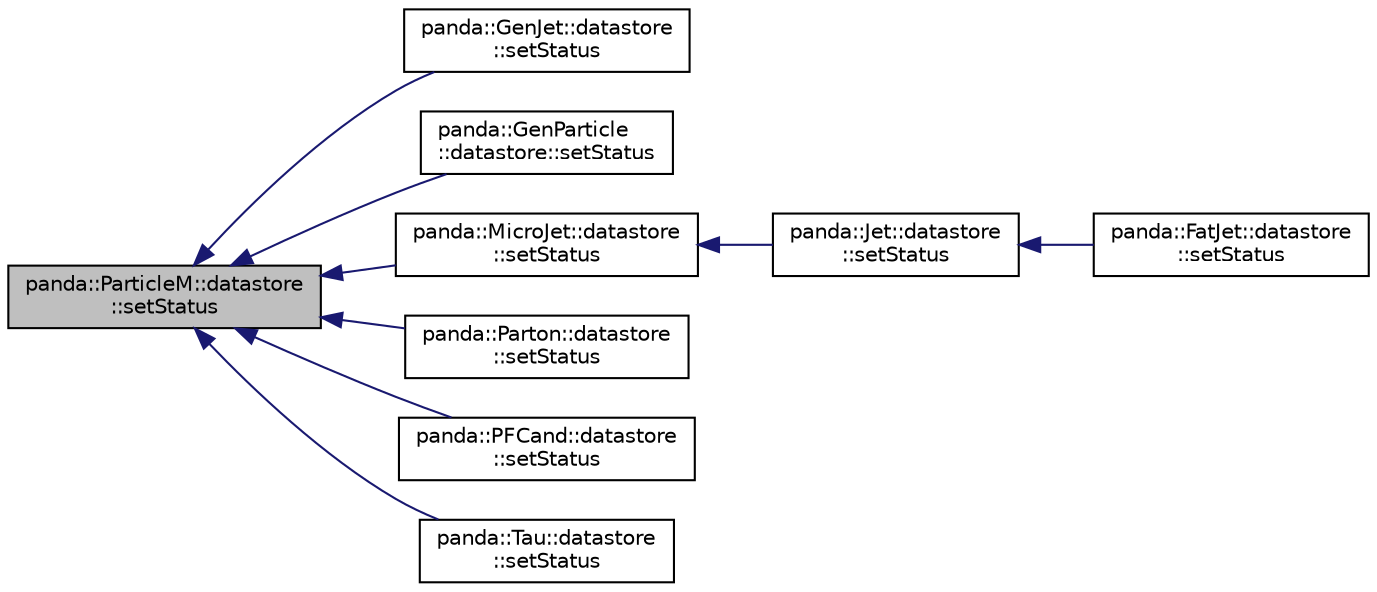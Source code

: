 digraph "panda::ParticleM::datastore::setStatus"
{
 // INTERACTIVE_SVG=YES
  edge [fontname="Helvetica",fontsize="10",labelfontname="Helvetica",labelfontsize="10"];
  node [fontname="Helvetica",fontsize="10",shape=record];
  rankdir="LR";
  Node1 [label="panda::ParticleM::datastore\l::setStatus",height=0.2,width=0.4,color="black", fillcolor="grey75", style="filled" fontcolor="black"];
  Node1 -> Node2 [dir="back",color="midnightblue",fontsize="10",style="solid"];
  Node2 [label="panda::GenJet::datastore\l::setStatus",height=0.2,width=0.4,color="black", fillcolor="white", style="filled",URL="$structpanda_1_1GenJet_1_1datastore.html#aaa931cc0154e6f5ea388b2f7a4af9e0d"];
  Node1 -> Node3 [dir="back",color="midnightblue",fontsize="10",style="solid"];
  Node3 [label="panda::GenParticle\l::datastore::setStatus",height=0.2,width=0.4,color="black", fillcolor="white", style="filled",URL="$structpanda_1_1GenParticle_1_1datastore.html#af4a81573086cec8347898f63934d211b"];
  Node1 -> Node4 [dir="back",color="midnightblue",fontsize="10",style="solid"];
  Node4 [label="panda::MicroJet::datastore\l::setStatus",height=0.2,width=0.4,color="black", fillcolor="white", style="filled",URL="$structpanda_1_1MicroJet_1_1datastore.html#a8aec69bb1d854895f3dad5172029dc2a"];
  Node4 -> Node5 [dir="back",color="midnightblue",fontsize="10",style="solid"];
  Node5 [label="panda::Jet::datastore\l::setStatus",height=0.2,width=0.4,color="black", fillcolor="white", style="filled",URL="$structpanda_1_1Jet_1_1datastore.html#a9317137a3acc4f41b0c6f349f36176cc"];
  Node5 -> Node6 [dir="back",color="midnightblue",fontsize="10",style="solid"];
  Node6 [label="panda::FatJet::datastore\l::setStatus",height=0.2,width=0.4,color="black", fillcolor="white", style="filled",URL="$structpanda_1_1FatJet_1_1datastore.html#ac4d87a9cea0a3499af6a215bbdc2c2bb"];
  Node1 -> Node7 [dir="back",color="midnightblue",fontsize="10",style="solid"];
  Node7 [label="panda::Parton::datastore\l::setStatus",height=0.2,width=0.4,color="black", fillcolor="white", style="filled",URL="$structpanda_1_1Parton_1_1datastore.html#a0b7c6f4f616b32fc2dfcae95cc4c508d"];
  Node1 -> Node8 [dir="back",color="midnightblue",fontsize="10",style="solid"];
  Node8 [label="panda::PFCand::datastore\l::setStatus",height=0.2,width=0.4,color="black", fillcolor="white", style="filled",URL="$structpanda_1_1PFCand_1_1datastore.html#a8f5d07116cd43d93bc55fb1aefab461b"];
  Node1 -> Node9 [dir="back",color="midnightblue",fontsize="10",style="solid"];
  Node9 [label="panda::Tau::datastore\l::setStatus",height=0.2,width=0.4,color="black", fillcolor="white", style="filled",URL="$structpanda_1_1Tau_1_1datastore.html#ad68f7c3423bae29cd56a94173970bdd9"];
}
